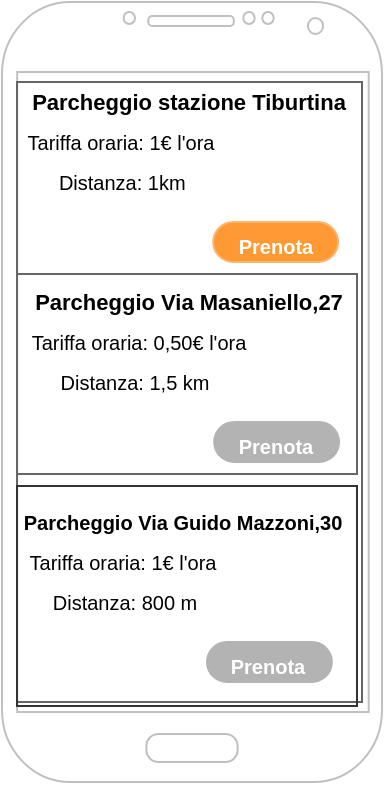 <mxfile version="14.2.9" type="github">
  <diagram id="lYWe8Vf30Z5WRiwAP7xo" name="Page-1">
    <mxGraphModel dx="505" dy="439" grid="1" gridSize="10" guides="1" tooltips="1" connect="1" arrows="1" fold="1" page="1" pageScale="1" pageWidth="827" pageHeight="1169" math="0" shadow="0">
      <root>
        <mxCell id="0" />
        <mxCell id="1" parent="0" />
        <mxCell id="7wdzdmj28vi7l-E2iD2z-1" value="" style="verticalLabelPosition=bottom;verticalAlign=top;html=1;shadow=0;dashed=0;strokeWidth=1;shape=mxgraph.android.phone2;strokeColor=#c0c0c0;" vertex="1" parent="1">
          <mxGeometry x="300" y="180" width="190" height="390" as="geometry" />
        </mxCell>
        <mxCell id="7wdzdmj28vi7l-E2iD2z-4" value="" style="strokeWidth=1;shadow=0;dashed=0;align=center;html=1;shape=mxgraph.mockup.containers.rrect;rSize=0;strokeColor=#666666;fillColor=none;" vertex="1" parent="1">
          <mxGeometry x="307.5" y="220" width="172.5" height="310" as="geometry" />
        </mxCell>
        <mxCell id="7wdzdmj28vi7l-E2iD2z-6" value="" style="strokeColor=inherit;fillColor=inherit;gradientColor=inherit;strokeWidth=1;shadow=0;dashed=0;align=center;html=1;shape=mxgraph.mockup.containers.rrect;rSize=0;fontSize=17;fontColor=#666666;fontStyle=1;resizeWidth=1;" vertex="1" parent="7wdzdmj28vi7l-E2iD2z-4">
          <mxGeometry width="170" height="100" relative="1" as="geometry">
            <mxPoint y="96" as="offset" />
          </mxGeometry>
        </mxCell>
        <mxCell id="7wdzdmj28vi7l-E2iD2z-7" value="Gro 3" style="strokeWidth=1;shadow=0;dashed=0;align=center;html=1;shape=mxgraph.mockup.containers.rrect;rSize=0;fontSize=17;fontColor=#ffffff;fontStyle=1;resizeWidth=1;strokeColor=#333333;fillColor=none;" vertex="1" parent="7wdzdmj28vi7l-E2iD2z-4">
          <mxGeometry width="170" height="110" relative="1" as="geometry">
            <mxPoint y="202" as="offset" />
          </mxGeometry>
        </mxCell>
        <mxCell id="7wdzdmj28vi7l-E2iD2z-2" value="&lt;b&gt;&lt;font style=&quot;font-size: 11px&quot;&gt;Parcheggio stazione Tiburtina&lt;/font&gt;&lt;/b&gt;" style="text;html=1;align=center;verticalAlign=middle;resizable=0;points=[];autosize=1;" vertex="1" parent="7wdzdmj28vi7l-E2iD2z-4">
          <mxGeometry width="170" height="20" as="geometry" />
        </mxCell>
        <mxCell id="7wdzdmj28vi7l-E2iD2z-9" value="&lt;font style=&quot;font-size: 10px&quot;&gt;Tariffa oraria: 1€ l&#39;ora&lt;/font&gt;" style="text;html=1;align=center;verticalAlign=middle;resizable=0;points=[];autosize=1;" vertex="1" parent="7wdzdmj28vi7l-E2iD2z-4">
          <mxGeometry x="-3.5" y="20" width="110" height="20" as="geometry" />
        </mxCell>
        <mxCell id="7wdzdmj28vi7l-E2iD2z-10" value="&lt;font style=&quot;font-size: 10px&quot;&gt;Distanza: 1km&amp;nbsp;&lt;/font&gt;" style="text;html=1;align=center;verticalAlign=middle;resizable=0;points=[];autosize=1;" vertex="1" parent="7wdzdmj28vi7l-E2iD2z-4">
          <mxGeometry x="13.379" y="40" width="80" height="20" as="geometry" />
        </mxCell>
        <mxCell id="7wdzdmj28vi7l-E2iD2z-16" value="&lt;b&gt;&lt;font style=&quot;font-size: 11px&quot;&gt;Parcheggio Via Masaniello,27&lt;/font&gt;&lt;/b&gt;" style="text;html=1;align=center;verticalAlign=middle;resizable=0;points=[];autosize=1;" vertex="1" parent="7wdzdmj28vi7l-E2iD2z-4">
          <mxGeometry y="100" width="170" height="20" as="geometry" />
        </mxCell>
        <mxCell id="7wdzdmj28vi7l-E2iD2z-17" value="&lt;font style=&quot;font-size: 10px&quot;&gt;Tariffa oraria: 0,50€ l&#39;ora&lt;/font&gt;" style="text;html=1;align=center;verticalAlign=middle;resizable=0;points=[];autosize=1;" vertex="1" parent="7wdzdmj28vi7l-E2iD2z-4">
          <mxGeometry y="120" width="120" height="20" as="geometry" />
        </mxCell>
        <mxCell id="7wdzdmj28vi7l-E2iD2z-18" value="&lt;font style=&quot;font-size: 10px&quot;&gt;Tariffa oraria: 1€ l&#39;ora&lt;/font&gt;" style="text;html=1;align=center;verticalAlign=middle;resizable=0;points=[];autosize=1;" vertex="1" parent="7wdzdmj28vi7l-E2iD2z-4">
          <mxGeometry x="-2.066" y="230" width="110" height="20" as="geometry" />
        </mxCell>
        <mxCell id="7wdzdmj28vi7l-E2iD2z-19" value="&lt;b&gt;&lt;font style=&quot;font-size: 10px&quot;&gt;Parcheggio Via Guido Mazzoni,30&lt;/font&gt;&lt;/b&gt;" style="text;html=1;align=center;verticalAlign=middle;resizable=0;points=[];autosize=1;" vertex="1" parent="7wdzdmj28vi7l-E2iD2z-4">
          <mxGeometry x="-2.068" y="210" width="170" height="20" as="geometry" />
        </mxCell>
        <mxCell id="7wdzdmj28vi7l-E2iD2z-22" value="&lt;font style=&quot;font-size: 10px&quot;&gt;Distanza: 1,5 km&lt;/font&gt;" style="text;html=1;align=center;verticalAlign=middle;resizable=0;points=[];autosize=1;" vertex="1" parent="7wdzdmj28vi7l-E2iD2z-4">
          <mxGeometry x="13.379" y="140" width="90" height="20" as="geometry" />
        </mxCell>
        <mxCell id="7wdzdmj28vi7l-E2iD2z-23" value="&lt;span style=&quot;font-size: 10px&quot;&gt;Distanza: 800 m&lt;/span&gt;" style="text;html=1;align=center;verticalAlign=middle;resizable=0;points=[];autosize=1;" vertex="1" parent="7wdzdmj28vi7l-E2iD2z-4">
          <mxGeometry x="8.594" y="250" width="90" height="20" as="geometry" />
        </mxCell>
        <mxCell id="7wdzdmj28vi7l-E2iD2z-24" value="" style="strokeWidth=1;shadow=0;dashed=0;align=center;html=1;shape=mxgraph.mockup.buttons.multiButton;mainText=;subText=;strokeColor=#FFB570;fillColor=#FF9933;" vertex="1" parent="7wdzdmj28vi7l-E2iD2z-4">
          <mxGeometry x="98.11" y="70" width="62.433" height="20" as="geometry" />
        </mxCell>
        <mxCell id="7wdzdmj28vi7l-E2iD2z-25" value="&lt;font style=&quot;font-size: 10px&quot;&gt;Prenota&lt;/font&gt;" style="strokeWidth=1;shadow=0;dashed=0;align=center;html=1;shape=mxgraph.mockup.anchor;fontSize=16;fontColor=#ffffff;fontStyle=1;whiteSpace=wrap;" vertex="1" parent="7wdzdmj28vi7l-E2iD2z-24">
          <mxGeometry y="3.2" width="62.433" height="12.8" as="geometry" />
        </mxCell>
        <mxCell id="7wdzdmj28vi7l-E2iD2z-26" value="" style="strokeWidth=1;shadow=0;dashed=0;align=center;html=1;shape=mxgraph.mockup.anchor;fontSize=12;fontColor=#ffffff;fontStyle=1;whiteSpace=wrap;" vertex="1" parent="7wdzdmj28vi7l-E2iD2z-24">
          <mxGeometry y="12" width="62.433" height="4" as="geometry" />
        </mxCell>
        <mxCell id="7wdzdmj28vi7l-E2iD2z-30" value="" style="strokeWidth=1;shadow=0;dashed=0;align=center;html=1;shape=mxgraph.mockup.buttons.multiButton;mainText=;subText=;fillColor=#B3B3B3;strokeColor=#B3B3B3;" vertex="1" parent="7wdzdmj28vi7l-E2iD2z-4">
          <mxGeometry x="94.988" y="280" width="62.433" height="20" as="geometry" />
        </mxCell>
        <mxCell id="7wdzdmj28vi7l-E2iD2z-31" value="&lt;font style=&quot;font-size: 10px&quot;&gt;Prenota&lt;/font&gt;" style="strokeWidth=1;shadow=0;dashed=0;align=center;html=1;shape=mxgraph.mockup.anchor;fontSize=16;fontColor=#ffffff;fontStyle=1;whiteSpace=wrap;" vertex="1" parent="7wdzdmj28vi7l-E2iD2z-30">
          <mxGeometry y="3.2" width="62.433" height="12.8" as="geometry" />
        </mxCell>
        <mxCell id="7wdzdmj28vi7l-E2iD2z-32" value="" style="strokeWidth=1;shadow=0;dashed=0;align=center;html=1;shape=mxgraph.mockup.anchor;fontSize=12;fontColor=#ffffff;fontStyle=1;whiteSpace=wrap;" vertex="1" parent="7wdzdmj28vi7l-E2iD2z-30">
          <mxGeometry y="12" width="62.433" height="4" as="geometry" />
        </mxCell>
        <mxCell id="7wdzdmj28vi7l-E2iD2z-33" value="" style="strokeWidth=1;shadow=0;dashed=0;align=center;html=1;shape=mxgraph.mockup.buttons.multiButton;mainText=;subText=;fillColor=#B3B3B3;strokeColor=#B3B3B3;" vertex="1" parent="7wdzdmj28vi7l-E2iD2z-4">
          <mxGeometry x="98.598" y="170" width="62.433" height="20" as="geometry" />
        </mxCell>
        <mxCell id="7wdzdmj28vi7l-E2iD2z-34" value="&lt;font style=&quot;font-size: 10px&quot;&gt;Prenota&lt;/font&gt;" style="strokeWidth=1;shadow=0;dashed=0;align=center;html=1;shape=mxgraph.mockup.anchor;fontSize=16;fontColor=#ffffff;fontStyle=1;whiteSpace=wrap;" vertex="1" parent="7wdzdmj28vi7l-E2iD2z-33">
          <mxGeometry y="3.2" width="62.433" height="12.8" as="geometry" />
        </mxCell>
        <mxCell id="7wdzdmj28vi7l-E2iD2z-35" value="" style="strokeWidth=1;shadow=0;dashed=0;align=center;html=1;shape=mxgraph.mockup.anchor;fontSize=12;fontColor=#ffffff;fontStyle=1;whiteSpace=wrap;" vertex="1" parent="7wdzdmj28vi7l-E2iD2z-33">
          <mxGeometry y="12" width="62.433" height="4" as="geometry" />
        </mxCell>
      </root>
    </mxGraphModel>
  </diagram>
</mxfile>

